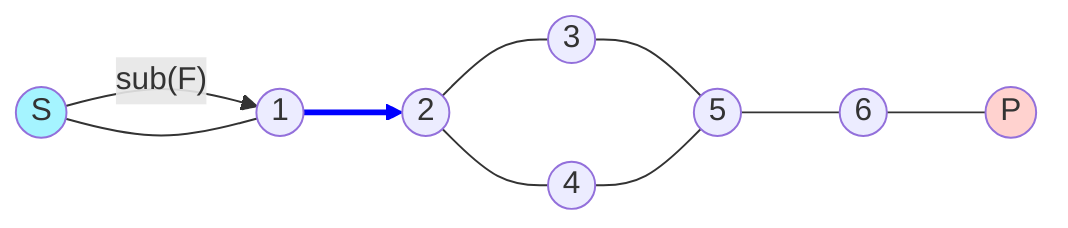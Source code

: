 graph LR
%% Styling
S((S))
1((1))
2((2))
3((3))
4((4))
5((5))
6((6))
P((P))
style S fill:#a5f4ff
style P fill:#ffd2cf

%% Annotations
S -->|"sub(F)"| 1

%% Basic graph layout
S --- 1
1 --> 2
2 --- 3
2 --- 4
3 --- 5
4 --- 5
5 --- 6
6 --- P

%% Link styles
linkStyle 2 fill:none,stroke-width:3px,stroke:#00f